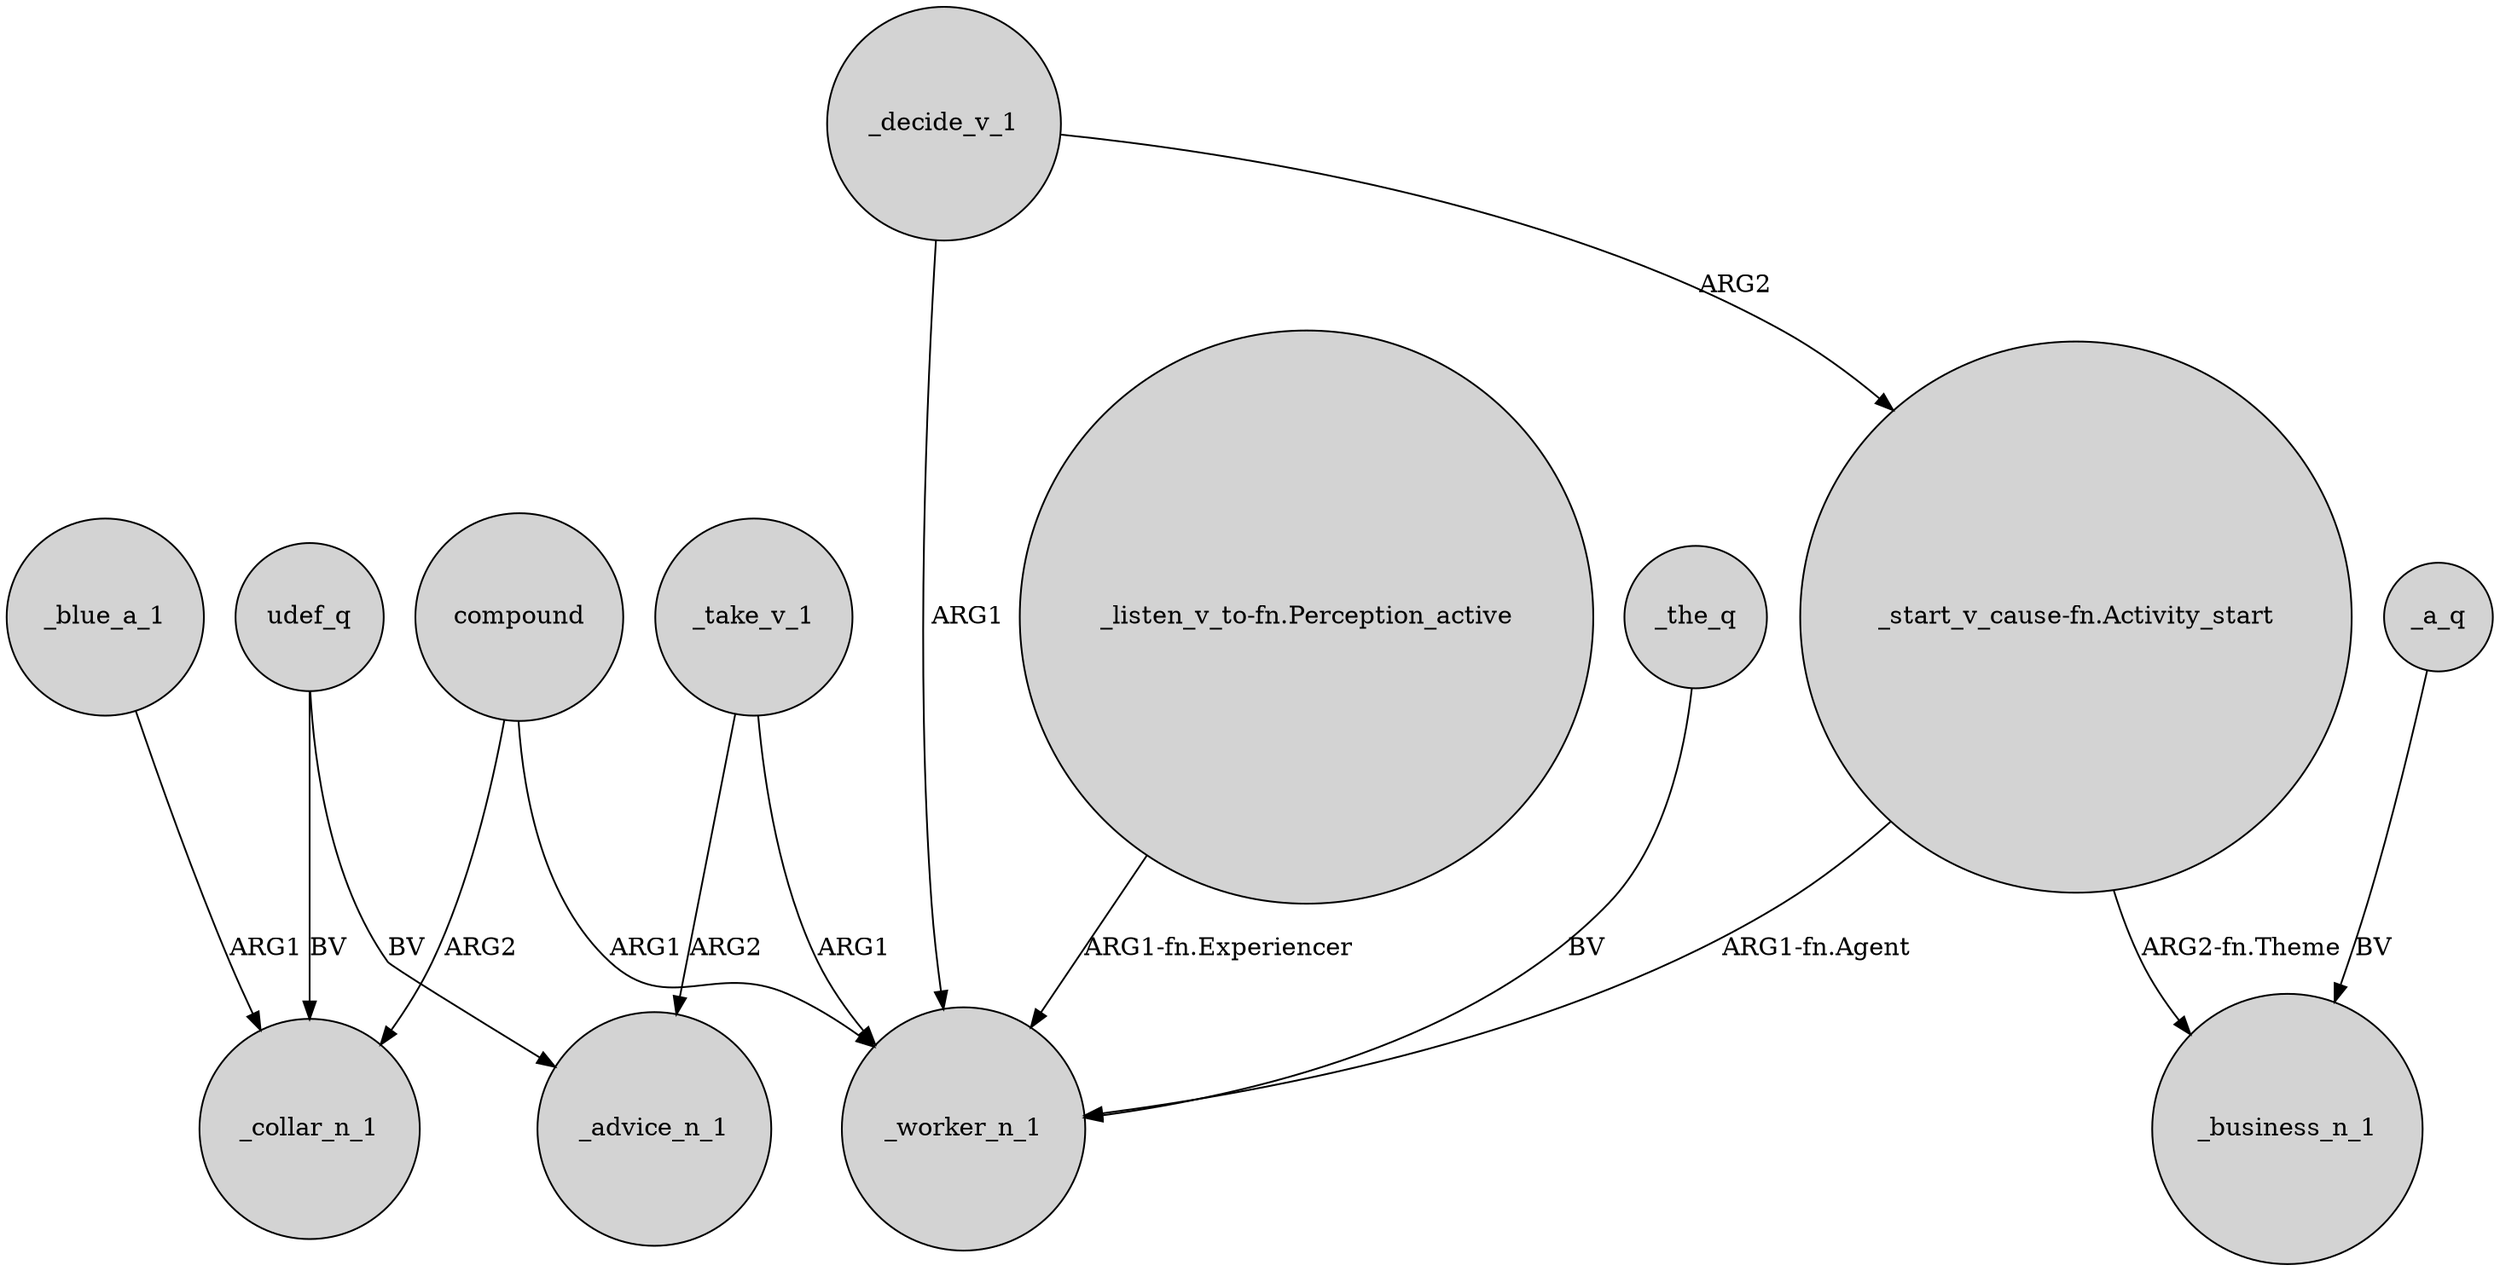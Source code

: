 digraph {
	node [shape=circle style=filled]
	_blue_a_1 -> _collar_n_1 [label=ARG1]
	_take_v_1 -> _worker_n_1 [label=ARG1]
	_a_q -> _business_n_1 [label=BV]
	_decide_v_1 -> _worker_n_1 [label=ARG1]
	compound -> _collar_n_1 [label=ARG2]
	compound -> _worker_n_1 [label=ARG1]
	udef_q -> _advice_n_1 [label=BV]
	"_start_v_cause-fn.Activity_start" -> _worker_n_1 [label="ARG1-fn.Agent"]
	_decide_v_1 -> "_start_v_cause-fn.Activity_start" [label=ARG2]
	"_listen_v_to-fn.Perception_active" -> _worker_n_1 [label="ARG1-fn.Experiencer"]
	_the_q -> _worker_n_1 [label=BV]
	"_start_v_cause-fn.Activity_start" -> _business_n_1 [label="ARG2-fn.Theme"]
	_take_v_1 -> _advice_n_1 [label=ARG2]
	udef_q -> _collar_n_1 [label=BV]
}
